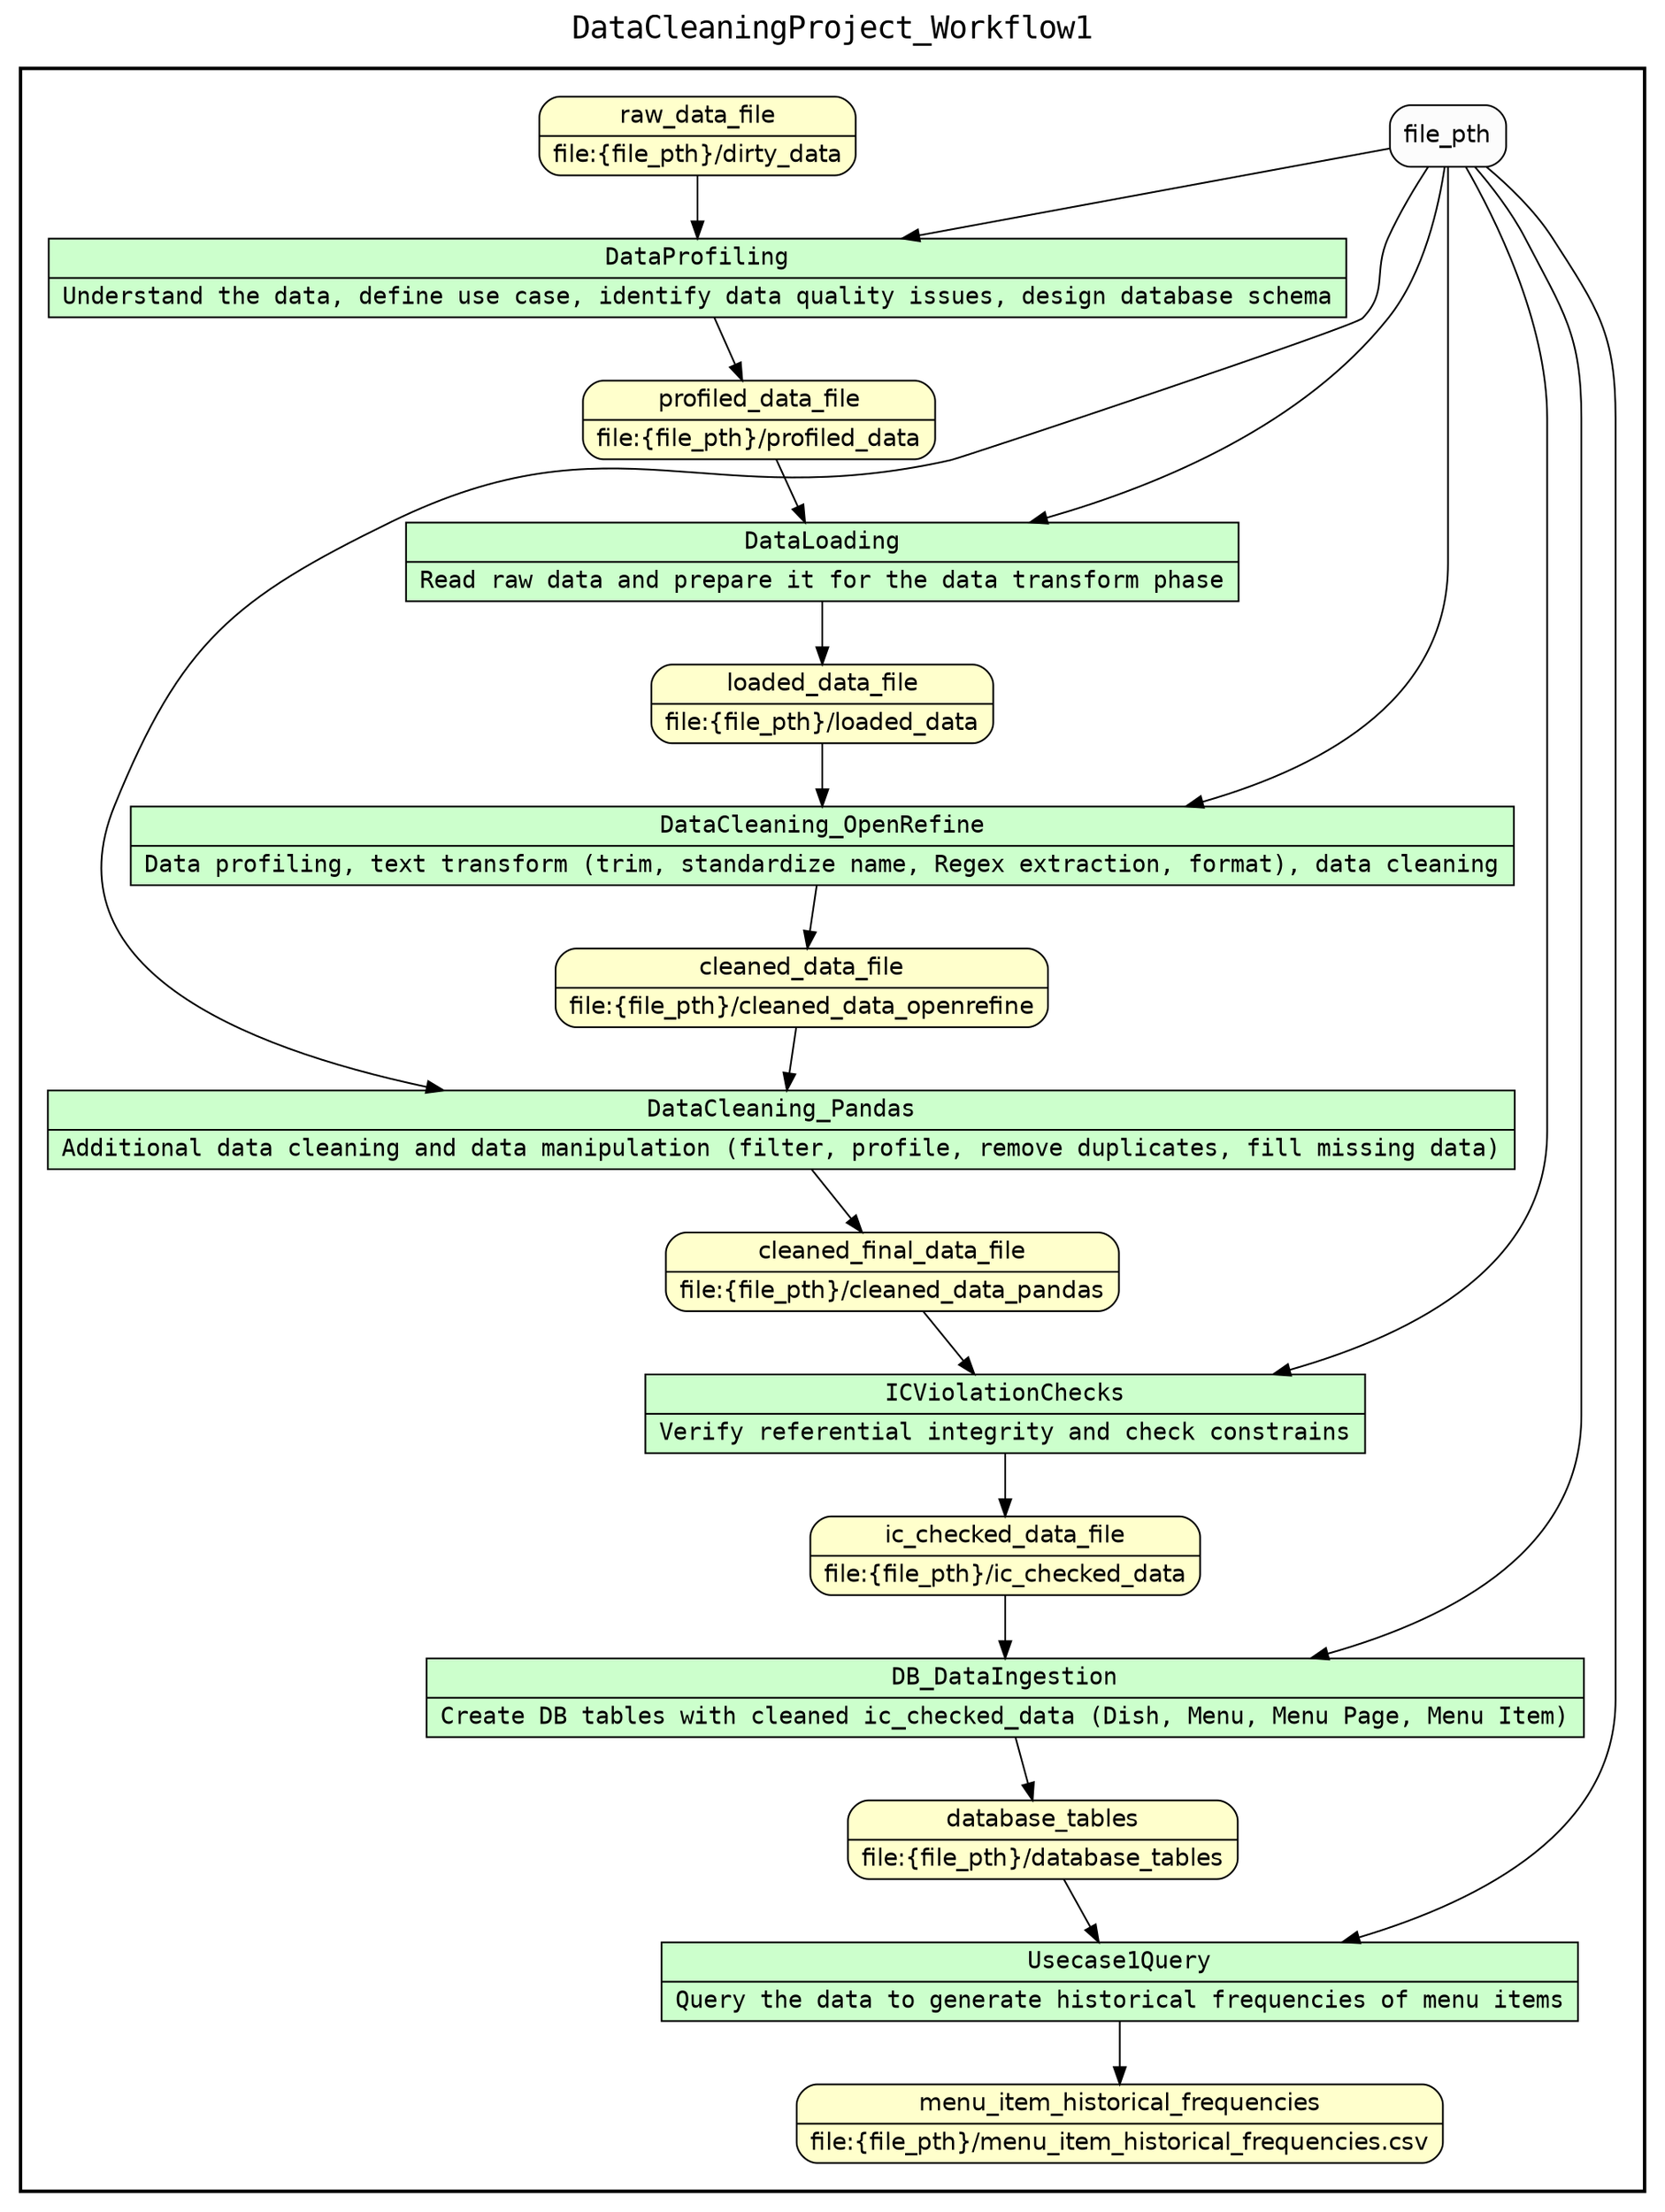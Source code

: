 
/* Start of top-level graph */
digraph Workflow {
rankdir=TB

/* Title for graph */
fontname=Courier; fontsize=18; labelloc=t
label=DataCleaningProject_Workflow1

/* Start of double cluster for drawing box around nodes in workflow */
subgraph cluster_workflow_box_outer { label=""; color=black; penwidth=2
subgraph cluster_workflow_box_inner { label=""; color=white

/* Style for nodes representing atomic programs in workflow */
node[shape=box style=filled fillcolor="#CCFFCC" peripheries=1 fontname=Courier]

/* Nodes representing atomic programs in workflow */
DataProfiling [shape=record rankdir=LR label="{<f0> DataProfiling |<f1> Understand the data, define use case, identify data quality issues, design database schema}"];
DataLoading [shape=record rankdir=LR label="{<f0> DataLoading |<f1> Read raw data and prepare it for the data transform phase}"];
DataCleaning_OpenRefine [shape=record rankdir=LR label="{<f0> DataCleaning_OpenRefine |<f1> Data profiling, text transform (trim, standardize name, Regex extraction, format), data cleaning}"];
DataCleaning_Pandas [shape=record rankdir=LR label="{<f0> DataCleaning_Pandas |<f1> Additional data cleaning and data manipulation (filter, profile, remove duplicates, fill missing data)}"];
ICViolationChecks [shape=record rankdir=LR label="{<f0> ICViolationChecks |<f1> Verify referential integrity and check constrains}"];
DB_DataIngestion [shape=record rankdir=LR label="{<f0> DB_DataIngestion |<f1> Create DB tables with cleaned ic_checked_data (Dish, Menu, Menu Page, Menu Item)}"];
Usecase1Query [shape=record rankdir=LR label="{<f0> Usecase1Query |<f1> Query the data to generate historical frequencies of menu items}"];

/* Style for nodes representing non-parameter data channels in workflow */
node[shape=box style="rounded,filled" fillcolor="#FFFFCC" peripheries=1 fontname=Helvetica]

/* Nodes for non-parameter data channels in workflow */
menu_item_historical_frequencies [shape=record rankdir=LR label="{<f0> menu_item_historical_frequencies |<f1> file\:\{file_pth\}/menu_item_historical_frequencies.csv}"];
raw_data_file [shape=record rankdir=LR label="{<f0> raw_data_file |<f1> file\:\{file_pth\}/dirty_data}"];
profiled_data_file [shape=record rankdir=LR label="{<f0> profiled_data_file |<f1> file\:\{file_pth\}/profiled_data}"];
loaded_data_file [shape=record rankdir=LR label="{<f0> loaded_data_file |<f1> file\:\{file_pth\}/loaded_data}"];
cleaned_data_file [shape=record rankdir=LR label="{<f0> cleaned_data_file |<f1> file\:\{file_pth\}/cleaned_data_openrefine}"];
cleaned_final_data_file [shape=record rankdir=LR label="{<f0> cleaned_final_data_file |<f1> file\:\{file_pth\}/cleaned_data_pandas}"];
ic_checked_data_file [shape=record rankdir=LR label="{<f0> ic_checked_data_file |<f1> file\:\{file_pth\}/ic_checked_data}"];
database_tables [shape=record rankdir=LR label="{<f0> database_tables |<f1> file\:\{file_pth\}/database_tables}"];

/* Style for nodes representing parameter channels in workflow */
node[shape=box style="rounded,filled" fillcolor="#FCFCFC" peripheries=1 fontname=Helvetica]

/* Nodes representing parameter channels in workflow */
file_pth

/* Edges representing connections between programs and channels */
DataProfiling -> profiled_data_file
file_pth -> DataProfiling
raw_data_file -> DataProfiling
DataLoading -> loaded_data_file
file_pth -> DataLoading
profiled_data_file -> DataLoading
DataCleaning_OpenRefine -> cleaned_data_file
file_pth -> DataCleaning_OpenRefine
loaded_data_file -> DataCleaning_OpenRefine
DataCleaning_Pandas -> cleaned_final_data_file
file_pth -> DataCleaning_Pandas
cleaned_data_file -> DataCleaning_Pandas
ICViolationChecks -> ic_checked_data_file
file_pth -> ICViolationChecks
cleaned_final_data_file -> ICViolationChecks
DB_DataIngestion -> database_tables
file_pth -> DB_DataIngestion
ic_checked_data_file -> DB_DataIngestion
Usecase1Query -> menu_item_historical_frequencies
file_pth -> Usecase1Query
database_tables -> Usecase1Query

/* End of double cluster for drawing box around nodes in workflow */
}}

/* End of top-level graph */
}
